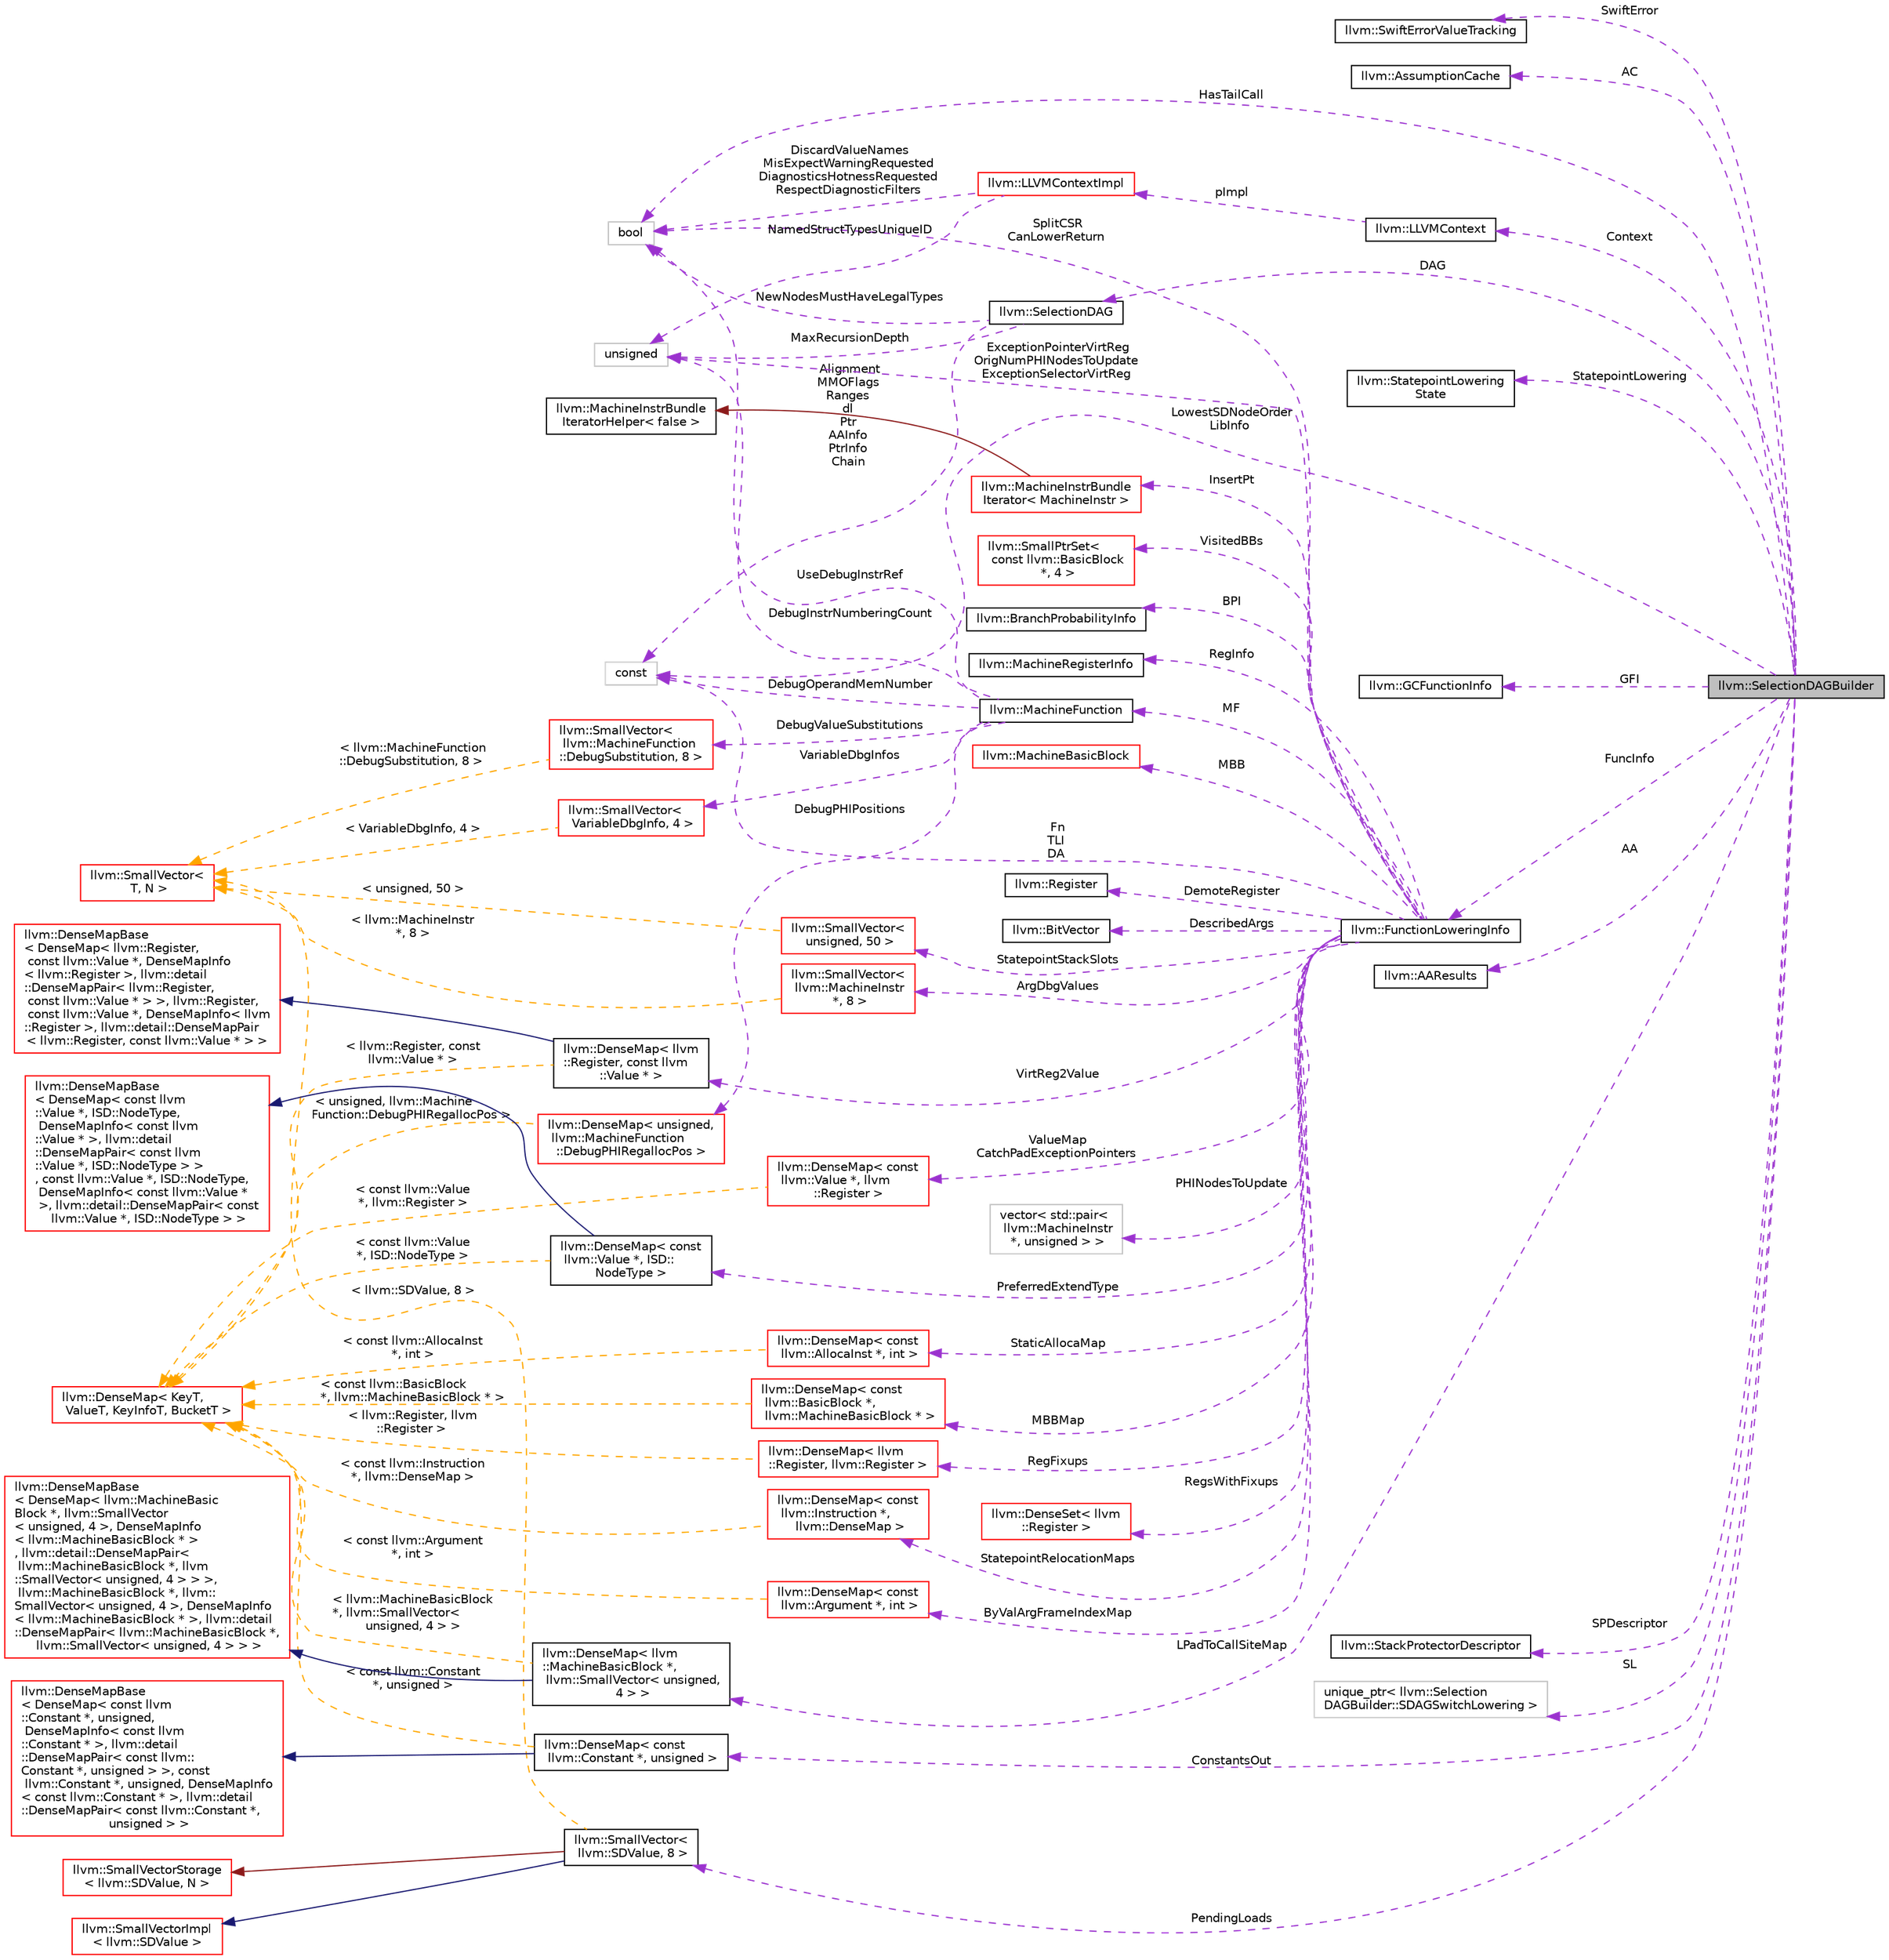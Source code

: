 digraph "llvm::SelectionDAGBuilder"
{
 // LATEX_PDF_SIZE
  bgcolor="transparent";
  edge [fontname="Helvetica",fontsize="10",labelfontname="Helvetica",labelfontsize="10"];
  node [fontname="Helvetica",fontsize="10",shape=record];
  rankdir="LR";
  Node1 [label="llvm::SelectionDAGBuilder",height=0.2,width=0.4,color="black", fillcolor="grey75", style="filled", fontcolor="black",tooltip="SelectionDAGBuilder - This is the common target-independent lowering implementation that is parameter..."];
  Node2 -> Node1 [dir="back",color="darkorchid3",fontsize="10",style="dashed",label=" SwiftError" ,fontname="Helvetica"];
  Node2 [label="llvm::SwiftErrorValueTracking",height=0.2,width=0.4,color="black",URL="$classllvm_1_1SwiftErrorValueTracking.html",tooltip=" "];
  Node3 -> Node1 [dir="back",color="darkorchid3",fontsize="10",style="dashed",label=" AC" ,fontname="Helvetica"];
  Node3 [label="llvm::AssumptionCache",height=0.2,width=0.4,color="black",URL="$classllvm_1_1AssumptionCache.html",tooltip="A cache of @llvm.assume calls within a function."];
  Node4 -> Node1 [dir="back",color="darkorchid3",fontsize="10",style="dashed",label=" FuncInfo" ,fontname="Helvetica"];
  Node4 [label="llvm::FunctionLoweringInfo",height=0.2,width=0.4,color="black",URL="$classllvm_1_1FunctionLoweringInfo.html",tooltip="FunctionLoweringInfo - This contains information that is global to a function that is used when lower..."];
  Node5 -> Node4 [dir="back",color="darkorchid3",fontsize="10",style="dashed",label=" VirtReg2Value" ,fontname="Helvetica"];
  Node5 [label="llvm::DenseMap\< llvm\l::Register, const llvm\l::Value * \>",height=0.2,width=0.4,color="black",URL="$classllvm_1_1DenseMap.html",tooltip=" "];
  Node6 -> Node5 [dir="back",color="midnightblue",fontsize="10",style="solid",fontname="Helvetica"];
  Node6 [label="llvm::DenseMapBase\l\< DenseMap\< llvm::Register,\l const llvm::Value *, DenseMapInfo\l\< llvm::Register \>, llvm::detail\l::DenseMapPair\< llvm::Register,\l const llvm::Value * \> \>, llvm::Register,\l const llvm::Value *, DenseMapInfo\< llvm\l::Register \>, llvm::detail::DenseMapPair\l\< llvm::Register, const llvm::Value * \> \>",height=0.2,width=0.4,color="red",URL="$classllvm_1_1DenseMapBase.html",tooltip=" "];
  Node9 -> Node5 [dir="back",color="orange",fontsize="10",style="dashed",label=" \< llvm::Register, const\l llvm::Value * \>" ,fontname="Helvetica"];
  Node9 [label="llvm::DenseMap\< KeyT,\l ValueT, KeyInfoT, BucketT \>",height=0.2,width=0.4,color="red",URL="$classllvm_1_1DenseMap.html",tooltip=" "];
  Node11 -> Node4 [dir="back",color="darkorchid3",fontsize="10",style="dashed",label=" MF" ,fontname="Helvetica"];
  Node11 [label="llvm::MachineFunction",height=0.2,width=0.4,color="black",URL="$classllvm_1_1MachineFunction.html",tooltip=" "];
  Node12 -> Node11 [dir="back",color="darkorchid3",fontsize="10",style="dashed",label=" DebugValueSubstitutions" ,fontname="Helvetica"];
  Node12 [label="llvm::SmallVector\<\l llvm::MachineFunction\l::DebugSubstitution, 8 \>",height=0.2,width=0.4,color="red",URL="$classllvm_1_1SmallVector.html",tooltip=" "];
  Node18 -> Node12 [dir="back",color="orange",fontsize="10",style="dashed",label=" \< llvm::MachineFunction\l::DebugSubstitution, 8 \>" ,fontname="Helvetica"];
  Node18 [label="llvm::SmallVector\<\l T, N \>",height=0.2,width=0.4,color="red",URL="$classllvm_1_1SmallVector.html",tooltip="This is a 'vector' (really, a variable-sized array), optimized for the case when the array is small."];
  Node20 -> Node11 [dir="back",color="darkorchid3",fontsize="10",style="dashed",label=" DebugPHIPositions" ,fontname="Helvetica"];
  Node20 [label="llvm::DenseMap\< unsigned,\l llvm::MachineFunction\l::DebugPHIRegallocPos \>",height=0.2,width=0.4,color="red",URL="$classllvm_1_1DenseMap.html",tooltip=" "];
  Node9 -> Node20 [dir="back",color="orange",fontsize="10",style="dashed",label=" \< unsigned, llvm::Machine\lFunction::DebugPHIRegallocPos \>" ,fontname="Helvetica"];
  Node22 -> Node11 [dir="back",color="darkorchid3",fontsize="10",style="dashed",label=" UseDebugInstrRef" ,fontname="Helvetica"];
  Node22 [label="bool",height=0.2,width=0.4,color="grey75",tooltip=" "];
  Node23 -> Node11 [dir="back",color="darkorchid3",fontsize="10",style="dashed",label=" DebugOperandMemNumber" ,fontname="Helvetica"];
  Node23 [label="const",height=0.2,width=0.4,color="grey75",tooltip=" "];
  Node24 -> Node11 [dir="back",color="darkorchid3",fontsize="10",style="dashed",label=" DebugInstrNumberingCount" ,fontname="Helvetica"];
  Node24 [label="unsigned",height=0.2,width=0.4,color="grey75",tooltip=" "];
  Node25 -> Node11 [dir="back",color="darkorchid3",fontsize="10",style="dashed",label=" VariableDbgInfos" ,fontname="Helvetica"];
  Node25 [label="llvm::SmallVector\<\l VariableDbgInfo, 4 \>",height=0.2,width=0.4,color="red",URL="$classllvm_1_1SmallVector.html",tooltip=" "];
  Node18 -> Node25 [dir="back",color="orange",fontsize="10",style="dashed",label=" \< VariableDbgInfo, 4 \>" ,fontname="Helvetica"];
  Node28 -> Node4 [dir="back",color="darkorchid3",fontsize="10",style="dashed",label=" PHINodesToUpdate" ,fontname="Helvetica"];
  Node28 [label="vector\< std::pair\<\l llvm::MachineInstr\l *, unsigned \> \>",height=0.2,width=0.4,color="grey75",tooltip=" "];
  Node29 -> Node4 [dir="back",color="darkorchid3",fontsize="10",style="dashed",label=" PreferredExtendType" ,fontname="Helvetica"];
  Node29 [label="llvm::DenseMap\< const\l llvm::Value *, ISD::\lNodeType \>",height=0.2,width=0.4,color="black",URL="$classllvm_1_1DenseMap.html",tooltip=" "];
  Node30 -> Node29 [dir="back",color="midnightblue",fontsize="10",style="solid",fontname="Helvetica"];
  Node30 [label="llvm::DenseMapBase\l\< DenseMap\< const llvm\l::Value *, ISD::NodeType,\l DenseMapInfo\< const llvm\l::Value * \>, llvm::detail\l::DenseMapPair\< const llvm\l::Value *, ISD::NodeType \> \>\l, const llvm::Value *, ISD::NodeType,\l DenseMapInfo\< const llvm::Value *\l \>, llvm::detail::DenseMapPair\< const\l llvm::Value *, ISD::NodeType \> \>",height=0.2,width=0.4,color="red",URL="$classllvm_1_1DenseMapBase.html",tooltip=" "];
  Node9 -> Node29 [dir="back",color="orange",fontsize="10",style="dashed",label=" \< const llvm::Value\l *, ISD::NodeType \>" ,fontname="Helvetica"];
  Node31 -> Node4 [dir="back",color="darkorchid3",fontsize="10",style="dashed",label=" InsertPt" ,fontname="Helvetica"];
  Node31 [label="llvm::MachineInstrBundle\lIterator\< MachineInstr \>",height=0.2,width=0.4,color="red",URL="$classllvm_1_1MachineInstrBundleIterator.html",tooltip=" "];
  Node32 -> Node31 [dir="back",color="firebrick4",fontsize="10",style="solid",fontname="Helvetica"];
  Node32 [label="llvm::MachineInstrBundle\lIteratorHelper\< false \>",height=0.2,width=0.4,color="black",URL="$structllvm_1_1MachineInstrBundleIteratorHelper_3_01false_01_4.html",tooltip=" "];
  Node34 -> Node4 [dir="back",color="darkorchid3",fontsize="10",style="dashed",label=" ByValArgFrameIndexMap" ,fontname="Helvetica"];
  Node34 [label="llvm::DenseMap\< const\l llvm::Argument *, int \>",height=0.2,width=0.4,color="red",URL="$classllvm_1_1DenseMap.html",tooltip=" "];
  Node9 -> Node34 [dir="back",color="orange",fontsize="10",style="dashed",label=" \< const llvm::Argument\l *, int \>" ,fontname="Helvetica"];
  Node36 -> Node4 [dir="back",color="darkorchid3",fontsize="10",style="dashed",label=" ValueMap\nCatchPadExceptionPointers" ,fontname="Helvetica"];
  Node36 [label="llvm::DenseMap\< const\l llvm::Value *, llvm\l::Register \>",height=0.2,width=0.4,color="red",URL="$classllvm_1_1DenseMap.html",tooltip=" "];
  Node9 -> Node36 [dir="back",color="orange",fontsize="10",style="dashed",label=" \< const llvm::Value\l *, llvm::Register \>" ,fontname="Helvetica"];
  Node38 -> Node4 [dir="back",color="darkorchid3",fontsize="10",style="dashed",label=" RegsWithFixups" ,fontname="Helvetica"];
  Node38 [label="llvm::DenseSet\< llvm\l::Register \>",height=0.2,width=0.4,color="red",URL="$classllvm_1_1DenseSet.html",tooltip=" "];
  Node43 -> Node4 [dir="back",color="darkorchid3",fontsize="10",style="dashed",label=" ArgDbgValues" ,fontname="Helvetica"];
  Node43 [label="llvm::SmallVector\<\l llvm::MachineInstr\l *, 8 \>",height=0.2,width=0.4,color="red",URL="$classllvm_1_1SmallVector.html",tooltip=" "];
  Node18 -> Node43 [dir="back",color="orange",fontsize="10",style="dashed",label=" \< llvm::MachineInstr\l *, 8 \>" ,fontname="Helvetica"];
  Node46 -> Node4 [dir="back",color="darkorchid3",fontsize="10",style="dashed",label=" StaticAllocaMap" ,fontname="Helvetica"];
  Node46 [label="llvm::DenseMap\< const\l llvm::AllocaInst *, int \>",height=0.2,width=0.4,color="red",URL="$classllvm_1_1DenseMap.html",tooltip=" "];
  Node9 -> Node46 [dir="back",color="orange",fontsize="10",style="dashed",label=" \< const llvm::AllocaInst\l *, int \>" ,fontname="Helvetica"];
  Node48 -> Node4 [dir="back",color="darkorchid3",fontsize="10",style="dashed",label=" MBBMap" ,fontname="Helvetica"];
  Node48 [label="llvm::DenseMap\< const\l llvm::BasicBlock *,\l llvm::MachineBasicBlock * \>",height=0.2,width=0.4,color="red",URL="$classllvm_1_1DenseMap.html",tooltip=" "];
  Node9 -> Node48 [dir="back",color="orange",fontsize="10",style="dashed",label=" \< const llvm::BasicBlock\l *, llvm::MachineBasicBlock * \>" ,fontname="Helvetica"];
  Node50 -> Node4 [dir="back",color="darkorchid3",fontsize="10",style="dashed",label=" StatepointStackSlots" ,fontname="Helvetica"];
  Node50 [label="llvm::SmallVector\<\l unsigned, 50 \>",height=0.2,width=0.4,color="red",URL="$classllvm_1_1SmallVector.html",tooltip=" "];
  Node18 -> Node50 [dir="back",color="orange",fontsize="10",style="dashed",label=" \< unsigned, 50 \>" ,fontname="Helvetica"];
  Node53 -> Node4 [dir="back",color="darkorchid3",fontsize="10",style="dashed",label=" RegFixups" ,fontname="Helvetica"];
  Node53 [label="llvm::DenseMap\< llvm\l::Register, llvm::Register \>",height=0.2,width=0.4,color="red",URL="$classllvm_1_1DenseMap.html",tooltip=" "];
  Node9 -> Node53 [dir="back",color="orange",fontsize="10",style="dashed",label=" \< llvm::Register, llvm\l::Register \>" ,fontname="Helvetica"];
  Node55 -> Node4 [dir="back",color="darkorchid3",fontsize="10",style="dashed",label=" VisitedBBs" ,fontname="Helvetica"];
  Node55 [label="llvm::SmallPtrSet\<\l const llvm::BasicBlock\l *, 4 \>",height=0.2,width=0.4,color="red",URL="$classllvm_1_1SmallPtrSet.html",tooltip=" "];
  Node22 -> Node4 [dir="back",color="darkorchid3",fontsize="10",style="dashed",label=" SplitCSR\nCanLowerReturn" ,fontname="Helvetica"];
  Node60 -> Node4 [dir="back",color="darkorchid3",fontsize="10",style="dashed",label=" BPI" ,fontname="Helvetica"];
  Node60 [label="llvm::BranchProbabilityInfo",height=0.2,width=0.4,color="black",URL="$classllvm_1_1BranchProbabilityInfo.html",tooltip="Analysis providing branch probability information."];
  Node61 -> Node4 [dir="back",color="darkorchid3",fontsize="10",style="dashed",label=" RegInfo" ,fontname="Helvetica"];
  Node61 [label="llvm::MachineRegisterInfo",height=0.2,width=0.4,color="black",URL="$classllvm_1_1MachineRegisterInfo.html",tooltip="MachineRegisterInfo - Keep track of information for virtual and physical registers,..."];
  Node62 -> Node4 [dir="back",color="darkorchid3",fontsize="10",style="dashed",label=" MBB" ,fontname="Helvetica"];
  Node62 [label="llvm::MachineBasicBlock",height=0.2,width=0.4,color="red",URL="$classllvm_1_1MachineBasicBlock.html",tooltip=" "];
  Node24 -> Node4 [dir="back",color="darkorchid3",fontsize="10",style="dashed",label=" ExceptionPointerVirtReg\nOrigNumPHINodesToUpdate\nExceptionSelectorVirtReg" ,fontname="Helvetica"];
  Node76 -> Node4 [dir="back",color="darkorchid3",fontsize="10",style="dashed",label=" StatepointRelocationMaps" ,fontname="Helvetica"];
  Node76 [label="llvm::DenseMap\< const\l llvm::Instruction *,\l llvm::DenseMap \>",height=0.2,width=0.4,color="red",URL="$classllvm_1_1DenseMap.html",tooltip=" "];
  Node9 -> Node76 [dir="back",color="orange",fontsize="10",style="dashed",label=" \< const llvm::Instruction\l *, llvm::DenseMap \>" ,fontname="Helvetica"];
  Node78 -> Node4 [dir="back",color="darkorchid3",fontsize="10",style="dashed",label=" DemoteRegister" ,fontname="Helvetica"];
  Node78 [label="llvm::Register",height=0.2,width=0.4,color="black",URL="$classllvm_1_1Register.html",tooltip="Wrapper class representing virtual and physical registers."];
  Node23 -> Node4 [dir="back",color="darkorchid3",fontsize="10",style="dashed",label=" Fn\nTLI\nDA" ,fontname="Helvetica"];
  Node79 -> Node4 [dir="back",color="darkorchid3",fontsize="10",style="dashed",label=" DescribedArgs" ,fontname="Helvetica"];
  Node79 [label="llvm::BitVector",height=0.2,width=0.4,color="black",URL="$classllvm_1_1BitVector.html",tooltip=" "];
  Node80 -> Node1 [dir="back",color="darkorchid3",fontsize="10",style="dashed",label=" StatepointLowering" ,fontname="Helvetica"];
  Node80 [label="llvm::StatepointLowering\lState",height=0.2,width=0.4,color="black",URL="$classllvm_1_1StatepointLoweringState.html",tooltip="This class tracks both per-statepoint and per-selectiondag information."];
  Node81 -> Node1 [dir="back",color="darkorchid3",fontsize="10",style="dashed",label=" PendingLoads" ,fontname="Helvetica"];
  Node81 [label="llvm::SmallVector\<\l llvm::SDValue, 8 \>",height=0.2,width=0.4,color="black",URL="$classllvm_1_1SmallVector.html",tooltip=" "];
  Node82 -> Node81 [dir="back",color="midnightblue",fontsize="10",style="solid",fontname="Helvetica"];
  Node82 [label="llvm::SmallVectorImpl\l\< llvm::SDValue \>",height=0.2,width=0.4,color="red",URL="$classllvm_1_1SmallVectorImpl.html",tooltip=" "];
  Node83 -> Node81 [dir="back",color="firebrick4",fontsize="10",style="solid",fontname="Helvetica"];
  Node83 [label="llvm::SmallVectorStorage\l\< llvm::SDValue, N \>",height=0.2,width=0.4,color="red",URL="$structllvm_1_1SmallVectorStorage.html",tooltip=" "];
  Node18 -> Node81 [dir="back",color="orange",fontsize="10",style="dashed",label=" \< llvm::SDValue, 8 \>" ,fontname="Helvetica"];
  Node84 -> Node1 [dir="back",color="darkorchid3",fontsize="10",style="dashed",label=" GFI" ,fontname="Helvetica"];
  Node84 [label="llvm::GCFunctionInfo",height=0.2,width=0.4,color="black",URL="$classllvm_1_1GCFunctionInfo.html",tooltip="Garbage collection metadata for a single function."];
  Node85 -> Node1 [dir="back",color="darkorchid3",fontsize="10",style="dashed",label=" DAG" ,fontname="Helvetica"];
  Node85 [label="llvm::SelectionDAG",height=0.2,width=0.4,color="black",URL="$classllvm_1_1SelectionDAG.html",tooltip="This is used to represent a portion of an LLVM function in a low-level Data Dependence DAG representa..."];
  Node22 -> Node85 [dir="back",color="darkorchid3",fontsize="10",style="dashed",label=" NewNodesMustHaveLegalTypes" ,fontname="Helvetica"];
  Node23 -> Node85 [dir="back",color="darkorchid3",fontsize="10",style="dashed",label=" Alignment\nMMOFlags\nRanges\ndl\nPtr\nAAInfo\nPtrInfo\nChain" ,fontname="Helvetica"];
  Node24 -> Node85 [dir="back",color="darkorchid3",fontsize="10",style="dashed",label=" MaxRecursionDepth" ,fontname="Helvetica"];
  Node86 -> Node1 [dir="back",color="darkorchid3",fontsize="10",style="dashed",label=" AA" ,fontname="Helvetica"];
  Node86 [label="llvm::AAResults",height=0.2,width=0.4,color="black",URL="$classllvm_1_1AAResults.html",tooltip=" "];
  Node87 -> Node1 [dir="back",color="darkorchid3",fontsize="10",style="dashed",label=" Context" ,fontname="Helvetica"];
  Node87 [label="llvm::LLVMContext",height=0.2,width=0.4,color="black",URL="$classllvm_1_1LLVMContext.html",tooltip="This is an important class for using LLVM in a threaded context."];
  Node88 -> Node87 [dir="back",color="darkorchid3",fontsize="10",style="dashed",label=" pImpl" ,fontname="Helvetica"];
  Node88 [label="llvm::LLVMContextImpl",height=0.2,width=0.4,color="red",URL="$classllvm_1_1LLVMContextImpl.html",tooltip=" "];
  Node22 -> Node88 [dir="back",color="darkorchid3",fontsize="10",style="dashed",label=" DiscardValueNames\nMisExpectWarningRequested\nDiagnosticsHotnessRequested\nRespectDiagnosticFilters" ,fontname="Helvetica"];
  Node24 -> Node88 [dir="back",color="darkorchid3",fontsize="10",style="dashed",label=" NamedStructTypesUniqueID" ,fontname="Helvetica"];
  Node22 -> Node1 [dir="back",color="darkorchid3",fontsize="10",style="dashed",label=" HasTailCall" ,fontname="Helvetica"];
  Node205 -> Node1 [dir="back",color="darkorchid3",fontsize="10",style="dashed",label=" SPDescriptor" ,fontname="Helvetica"];
  Node205 [label="llvm::StackProtectorDescriptor",height=0.2,width=0.4,color="black",URL="$classllvm_1_1StackProtectorDescriptor.html",tooltip="Encapsulates all of the information needed to generate a stack protector check, and signals to isel w..."];
  Node23 -> Node1 [dir="back",color="darkorchid3",fontsize="10",style="dashed",label=" LowestSDNodeOrder\nLibInfo" ,fontname="Helvetica"];
  Node206 -> Node1 [dir="back",color="darkorchid3",fontsize="10",style="dashed",label=" SL" ,fontname="Helvetica"];
  Node206 [label="unique_ptr\< llvm::Selection\lDAGBuilder::SDAGSwitchLowering \>",height=0.2,width=0.4,color="grey75",tooltip=" "];
  Node207 -> Node1 [dir="back",color="darkorchid3",fontsize="10",style="dashed",label=" LPadToCallSiteMap" ,fontname="Helvetica"];
  Node207 [label="llvm::DenseMap\< llvm\l::MachineBasicBlock *,\l llvm::SmallVector\< unsigned,\l 4 \> \>",height=0.2,width=0.4,color="black",URL="$classllvm_1_1DenseMap.html",tooltip=" "];
  Node208 -> Node207 [dir="back",color="midnightblue",fontsize="10",style="solid",fontname="Helvetica"];
  Node208 [label="llvm::DenseMapBase\l\< DenseMap\< llvm::MachineBasic\lBlock *, llvm::SmallVector\l\< unsigned, 4 \>, DenseMapInfo\l\< llvm::MachineBasicBlock * \>\l, llvm::detail::DenseMapPair\<\l llvm::MachineBasicBlock *, llvm\l::SmallVector\< unsigned, 4 \> \> \>,\l llvm::MachineBasicBlock *, llvm::\lSmallVector\< unsigned, 4 \>, DenseMapInfo\l\< llvm::MachineBasicBlock * \>, llvm::detail\l::DenseMapPair\< llvm::MachineBasicBlock *,\l llvm::SmallVector\< unsigned, 4 \> \> \>",height=0.2,width=0.4,color="red",URL="$classllvm_1_1DenseMapBase.html",tooltip=" "];
  Node9 -> Node207 [dir="back",color="orange",fontsize="10",style="dashed",label=" \< llvm::MachineBasicBlock\l *, llvm::SmallVector\<\l unsigned, 4 \> \>" ,fontname="Helvetica"];
  Node209 -> Node1 [dir="back",color="darkorchid3",fontsize="10",style="dashed",label=" ConstantsOut" ,fontname="Helvetica"];
  Node209 [label="llvm::DenseMap\< const\l llvm::Constant *, unsigned \>",height=0.2,width=0.4,color="black",URL="$classllvm_1_1DenseMap.html",tooltip=" "];
  Node210 -> Node209 [dir="back",color="midnightblue",fontsize="10",style="solid",fontname="Helvetica"];
  Node210 [label="llvm::DenseMapBase\l\< DenseMap\< const llvm\l::Constant *, unsigned,\l DenseMapInfo\< const llvm\l::Constant * \>, llvm::detail\l::DenseMapPair\< const llvm::\lConstant *, unsigned \> \>, const\l llvm::Constant *, unsigned, DenseMapInfo\l\< const llvm::Constant * \>, llvm::detail\l::DenseMapPair\< const llvm::Constant *,\l unsigned \> \>",height=0.2,width=0.4,color="red",URL="$classllvm_1_1DenseMapBase.html",tooltip=" "];
  Node9 -> Node209 [dir="back",color="orange",fontsize="10",style="dashed",label=" \< const llvm::Constant\l *, unsigned \>" ,fontname="Helvetica"];
}
